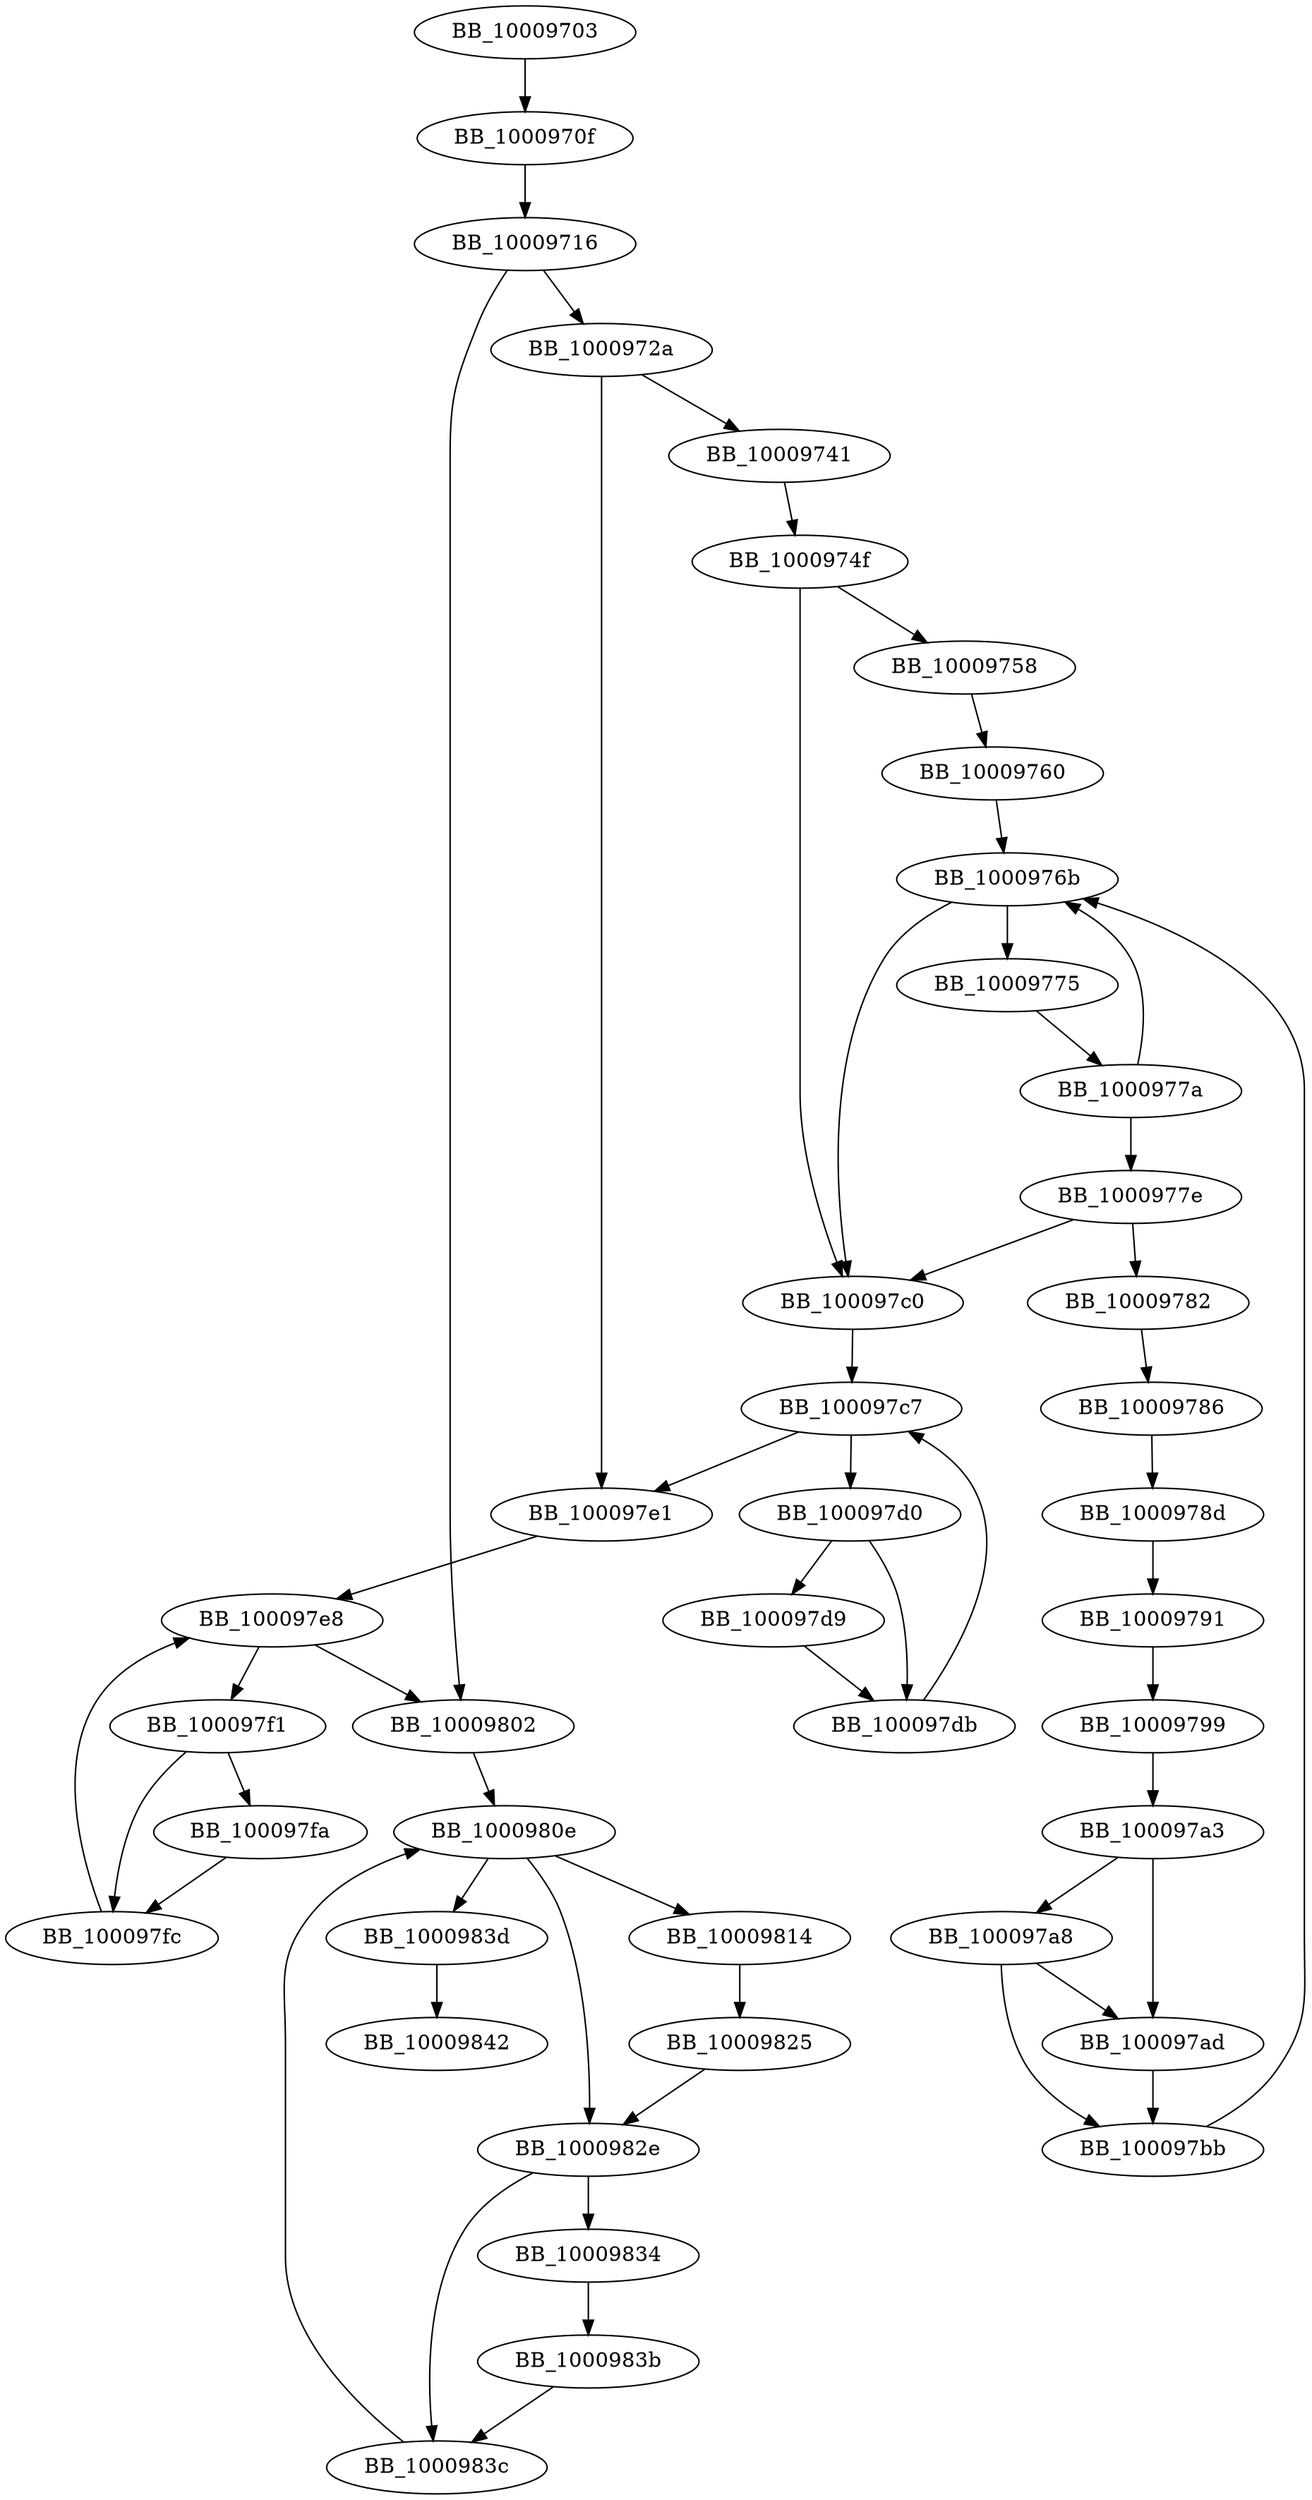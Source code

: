 DiGraph _doexit{
BB_10009703->BB_1000970f
BB_1000970f->BB_10009716
BB_10009716->BB_1000972a
BB_10009716->BB_10009802
BB_1000972a->BB_10009741
BB_1000972a->BB_100097e1
BB_10009741->BB_1000974f
BB_1000974f->BB_10009758
BB_1000974f->BB_100097c0
BB_10009758->BB_10009760
BB_10009760->BB_1000976b
BB_1000976b->BB_10009775
BB_1000976b->BB_100097c0
BB_10009775->BB_1000977a
BB_1000977a->BB_1000976b
BB_1000977a->BB_1000977e
BB_1000977e->BB_10009782
BB_1000977e->BB_100097c0
BB_10009782->BB_10009786
BB_10009786->BB_1000978d
BB_1000978d->BB_10009791
BB_10009791->BB_10009799
BB_10009799->BB_100097a3
BB_100097a3->BB_100097a8
BB_100097a3->BB_100097ad
BB_100097a8->BB_100097ad
BB_100097a8->BB_100097bb
BB_100097ad->BB_100097bb
BB_100097bb->BB_1000976b
BB_100097c0->BB_100097c7
BB_100097c7->BB_100097d0
BB_100097c7->BB_100097e1
BB_100097d0->BB_100097d9
BB_100097d0->BB_100097db
BB_100097d9->BB_100097db
BB_100097db->BB_100097c7
BB_100097e1->BB_100097e8
BB_100097e8->BB_100097f1
BB_100097e8->BB_10009802
BB_100097f1->BB_100097fa
BB_100097f1->BB_100097fc
BB_100097fa->BB_100097fc
BB_100097fc->BB_100097e8
BB_10009802->BB_1000980e
BB_1000980e->BB_10009814
BB_1000980e->BB_1000982e
BB_1000980e->BB_1000983d
BB_10009814->BB_10009825
BB_10009825->BB_1000982e
BB_1000982e->BB_10009834
BB_1000982e->BB_1000983c
BB_10009834->BB_1000983b
BB_1000983b->BB_1000983c
BB_1000983c->BB_1000980e
BB_1000983d->BB_10009842
}
